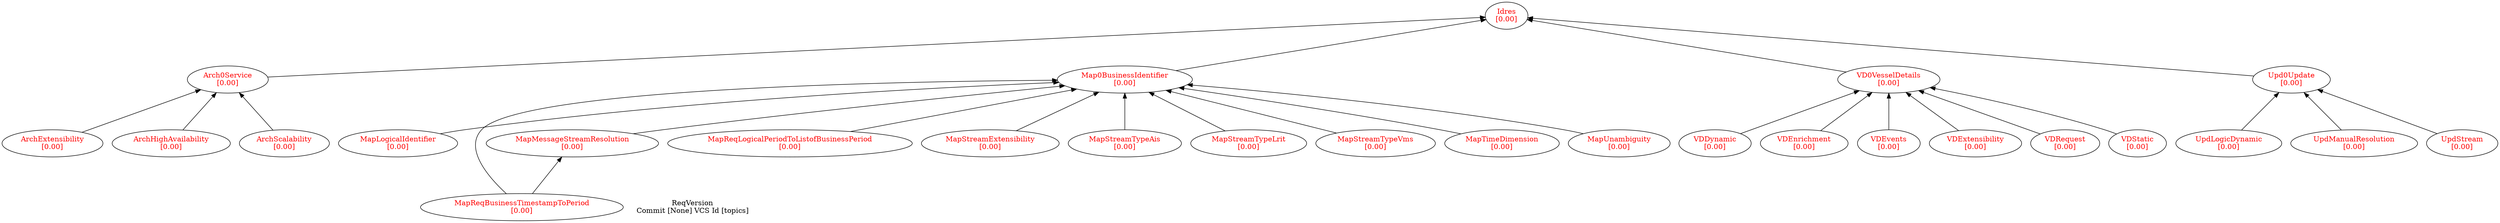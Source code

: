 digraph reqdeps {
rankdir=BT;
mclimit=10.0;
nslimit=10.0;ranksep=1;
"Idres" [fontcolor=red,label="Idres\n[0.00]"];
"Arch0Service" [fontcolor=red,label="Arch0Service\n[0.00]"];
"Arch0Service" -> "Idres";
"ArchExtensibility" [fontcolor=red,label="ArchExtensibility\n[0.00]"];
"ArchExtensibility" -> "Arch0Service";
"ArchHighAvailability" [fontcolor=red,label="ArchHighAvailability\n[0.00]"];
"ArchHighAvailability" -> "Arch0Service";
"ArchScalability" [fontcolor=red,label="ArchScalability\n[0.00]"];
"ArchScalability" -> "Arch0Service";
"Map0BusinessIdentifier" [fontcolor=red,label="Map0BusinessIdentifier\n[0.00]"];
"Map0BusinessIdentifier" -> "Idres";
"MapLogicalIdentifier" [fontcolor=red,label="MapLogicalIdentifier\n[0.00]"];
"MapLogicalIdentifier" -> "Map0BusinessIdentifier";
"MapMessageStreamResolution" [fontcolor=red,label="MapMessageStreamResolution\n[0.00]"];
"MapMessageStreamResolution" -> "Map0BusinessIdentifier";
"MapReqBusinessTimestampToPeriod" [fontcolor=red,label="MapReqBusinessTimestampToPeriod\n[0.00]"];
"MapReqBusinessTimestampToPeriod" -> "Map0BusinessIdentifier";
"MapReqBusinessTimestampToPeriod" -> "MapMessageStreamResolution";
"MapReqLogicalPeriodToListofBusinessPeriod" [fontcolor=red,label="MapReqLogicalPeriodToListofBusinessPeriod\n[0.00]"];
"MapReqLogicalPeriodToListofBusinessPeriod" -> "Map0BusinessIdentifier";
"MapStreamExtensibility" [fontcolor=red,label="MapStreamExtensibility\n[0.00]"];
"MapStreamExtensibility" -> "Map0BusinessIdentifier";
"MapStreamTypeAis" [fontcolor=red,label="MapStreamTypeAis\n[0.00]"];
"MapStreamTypeAis" -> "Map0BusinessIdentifier";
"MapStreamTypeLrit" [fontcolor=red,label="MapStreamTypeLrit\n[0.00]"];
"MapStreamTypeLrit" -> "Map0BusinessIdentifier";
"MapStreamTypeVms" [fontcolor=red,label="MapStreamTypeVms\n[0.00]"];
"MapStreamTypeVms" -> "Map0BusinessIdentifier";
"MapTimeDimension" [fontcolor=red,label="MapTimeDimension\n[0.00]"];
"MapTimeDimension" -> "Map0BusinessIdentifier";
"MapUnambiguity" [fontcolor=red,label="MapUnambiguity\n[0.00]"];
"MapUnambiguity" -> "Map0BusinessIdentifier";
"VD0VesselDetails" [fontcolor=red,label="VD0VesselDetails\n[0.00]"];
"VD0VesselDetails" -> "Idres";
"VDDynamic" [fontcolor=red,label="VDDynamic\n[0.00]"];
"VDDynamic" -> "VD0VesselDetails";
"VDEnrichment" [fontcolor=red,label="VDEnrichment\n[0.00]"];
"VDEnrichment" -> "VD0VesselDetails";
"VDEvents" [fontcolor=red,label="VDEvents\n[0.00]"];
"VDEvents" -> "VD0VesselDetails";
"VDExtensibility" [fontcolor=red,label="VDExtensibility\n[0.00]"];
"VDExtensibility" -> "VD0VesselDetails";
"VDRequest" [fontcolor=red,label="VDRequest\n[0.00]"];
"VDRequest" -> "VD0VesselDetails";
"VDStatic" [fontcolor=red,label="VDStatic\n[0.00]"];
"VDStatic" -> "VD0VesselDetails";
"Upd0Update" [fontcolor=red,label="Upd0Update\n[0.00]"];
"Upd0Update" -> "Idres";
"UpdLogicDynamic" [fontcolor=red,label="UpdLogicDynamic\n[0.00]"];
"UpdLogicDynamic" -> "Upd0Update";
"UpdManualResolution" [fontcolor=red,label="UpdManualResolution\n[0.00]"];
"UpdManualResolution" -> "Upd0Update";
"UpdStream" [fontcolor=red,label="UpdStream\n[0.00]"];
"UpdStream" -> "Upd0Update";
ReqVersion [shape=plaintext label="ReqVersion\nCommit [None] VCS Id [topics]"]
}
